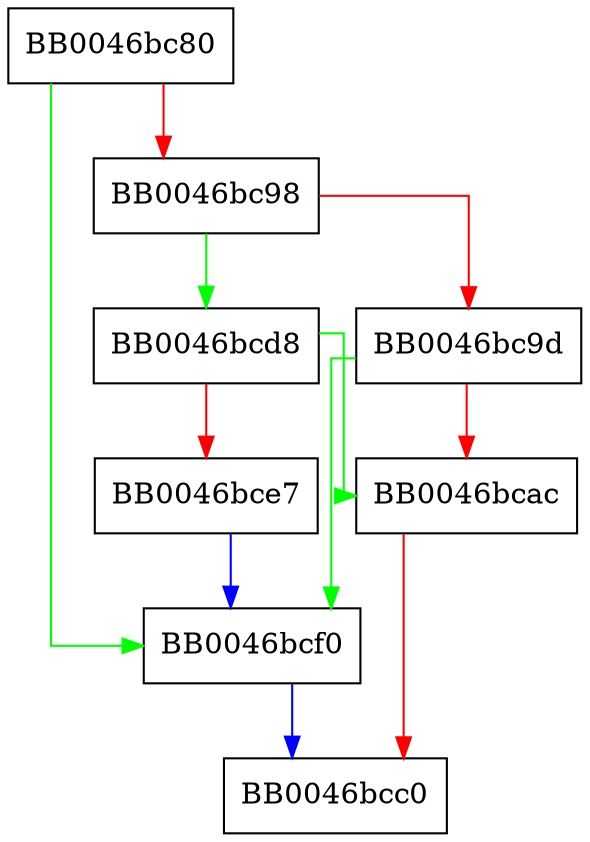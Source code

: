 digraph set_crl_lastupdate {
  node [shape="box"];
  graph [splines=ortho];
  BB0046bc80 -> BB0046bcf0 [color="green"];
  BB0046bc80 -> BB0046bc98 [color="red"];
  BB0046bc98 -> BB0046bcd8 [color="green"];
  BB0046bc98 -> BB0046bc9d [color="red"];
  BB0046bc9d -> BB0046bcf0 [color="green"];
  BB0046bc9d -> BB0046bcac [color="red"];
  BB0046bcac -> BB0046bcc0 [color="red"];
  BB0046bcd8 -> BB0046bcac [color="green"];
  BB0046bcd8 -> BB0046bce7 [color="red"];
  BB0046bce7 -> BB0046bcf0 [color="blue"];
  BB0046bcf0 -> BB0046bcc0 [color="blue"];
}